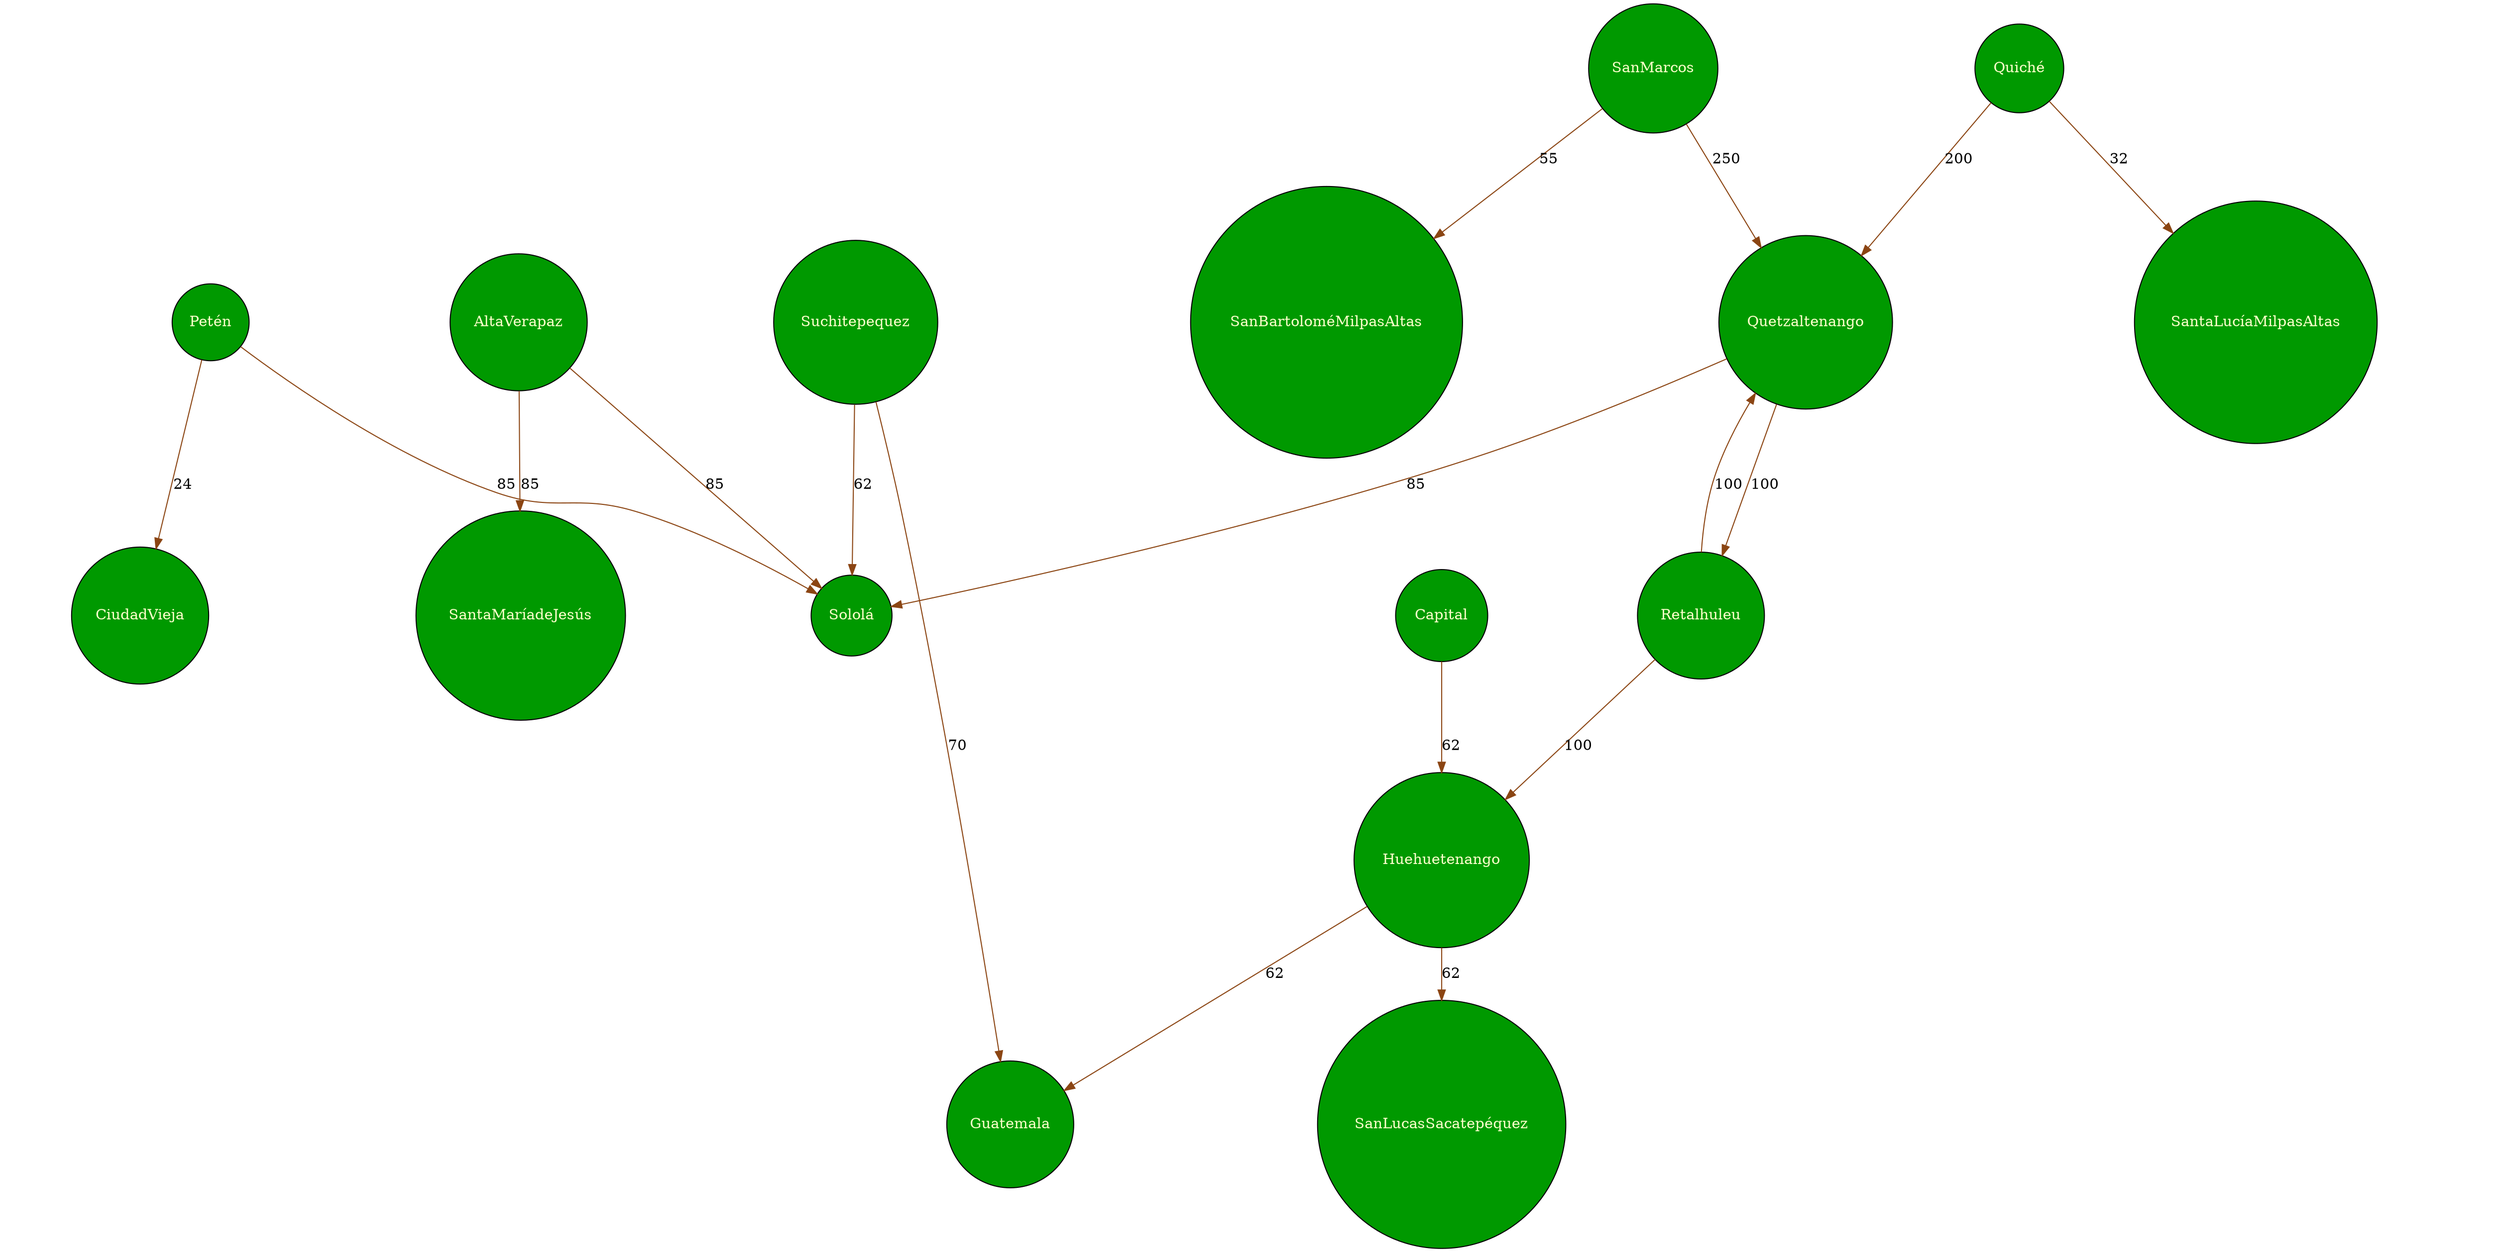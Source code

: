 digraph G {
	graph [ratio=0.5];
	node [shape=circle, style=filled, fillcolor="#009900", fontcolor="#FFFFCC", fixedsize=false];
	edge [color="#8B4513"];
  "AltaVerapaz" -> "SantaMaríadeJesús" [label="85"];
  "Petén" -> "CiudadVieja" [label="24"];
  "Quetzaltenango" -> "Retalhuleu" [label="100"];
  "Retalhuleu" -> "Quetzaltenango" [label="100"];
  "SanMarcos" -> "Quetzaltenango" [label="250"];
  "Suchitepequez" -> "Guatemala" [label="70"];
  "SanMarcos" -> "SanBartoloméMilpasAltas" [label="55"];
  "Huehuetenango" -> "SanLucasSacatepéquez" [label="62"];
  "Quiché" -> "SantaLucíaMilpasAltas" [label="32"];
  "Quiché" -> "Quetzaltenango" [label="200"];
  "Huehuetenango" -> "Guatemala" [label="62"];
  "Capital" -> "Huehuetenango" [label="62"];
  "Quetzaltenango" -> "Sololá" [label="85"];
  "Suchitepequez" -> "Sololá" [label="62"];
  "Retalhuleu" -> "Huehuetenango" [label="100"];
  "Petén" -> "Sololá" [label="85"];
  "AltaVerapaz" -> "Sololá" [label="85"];
}

